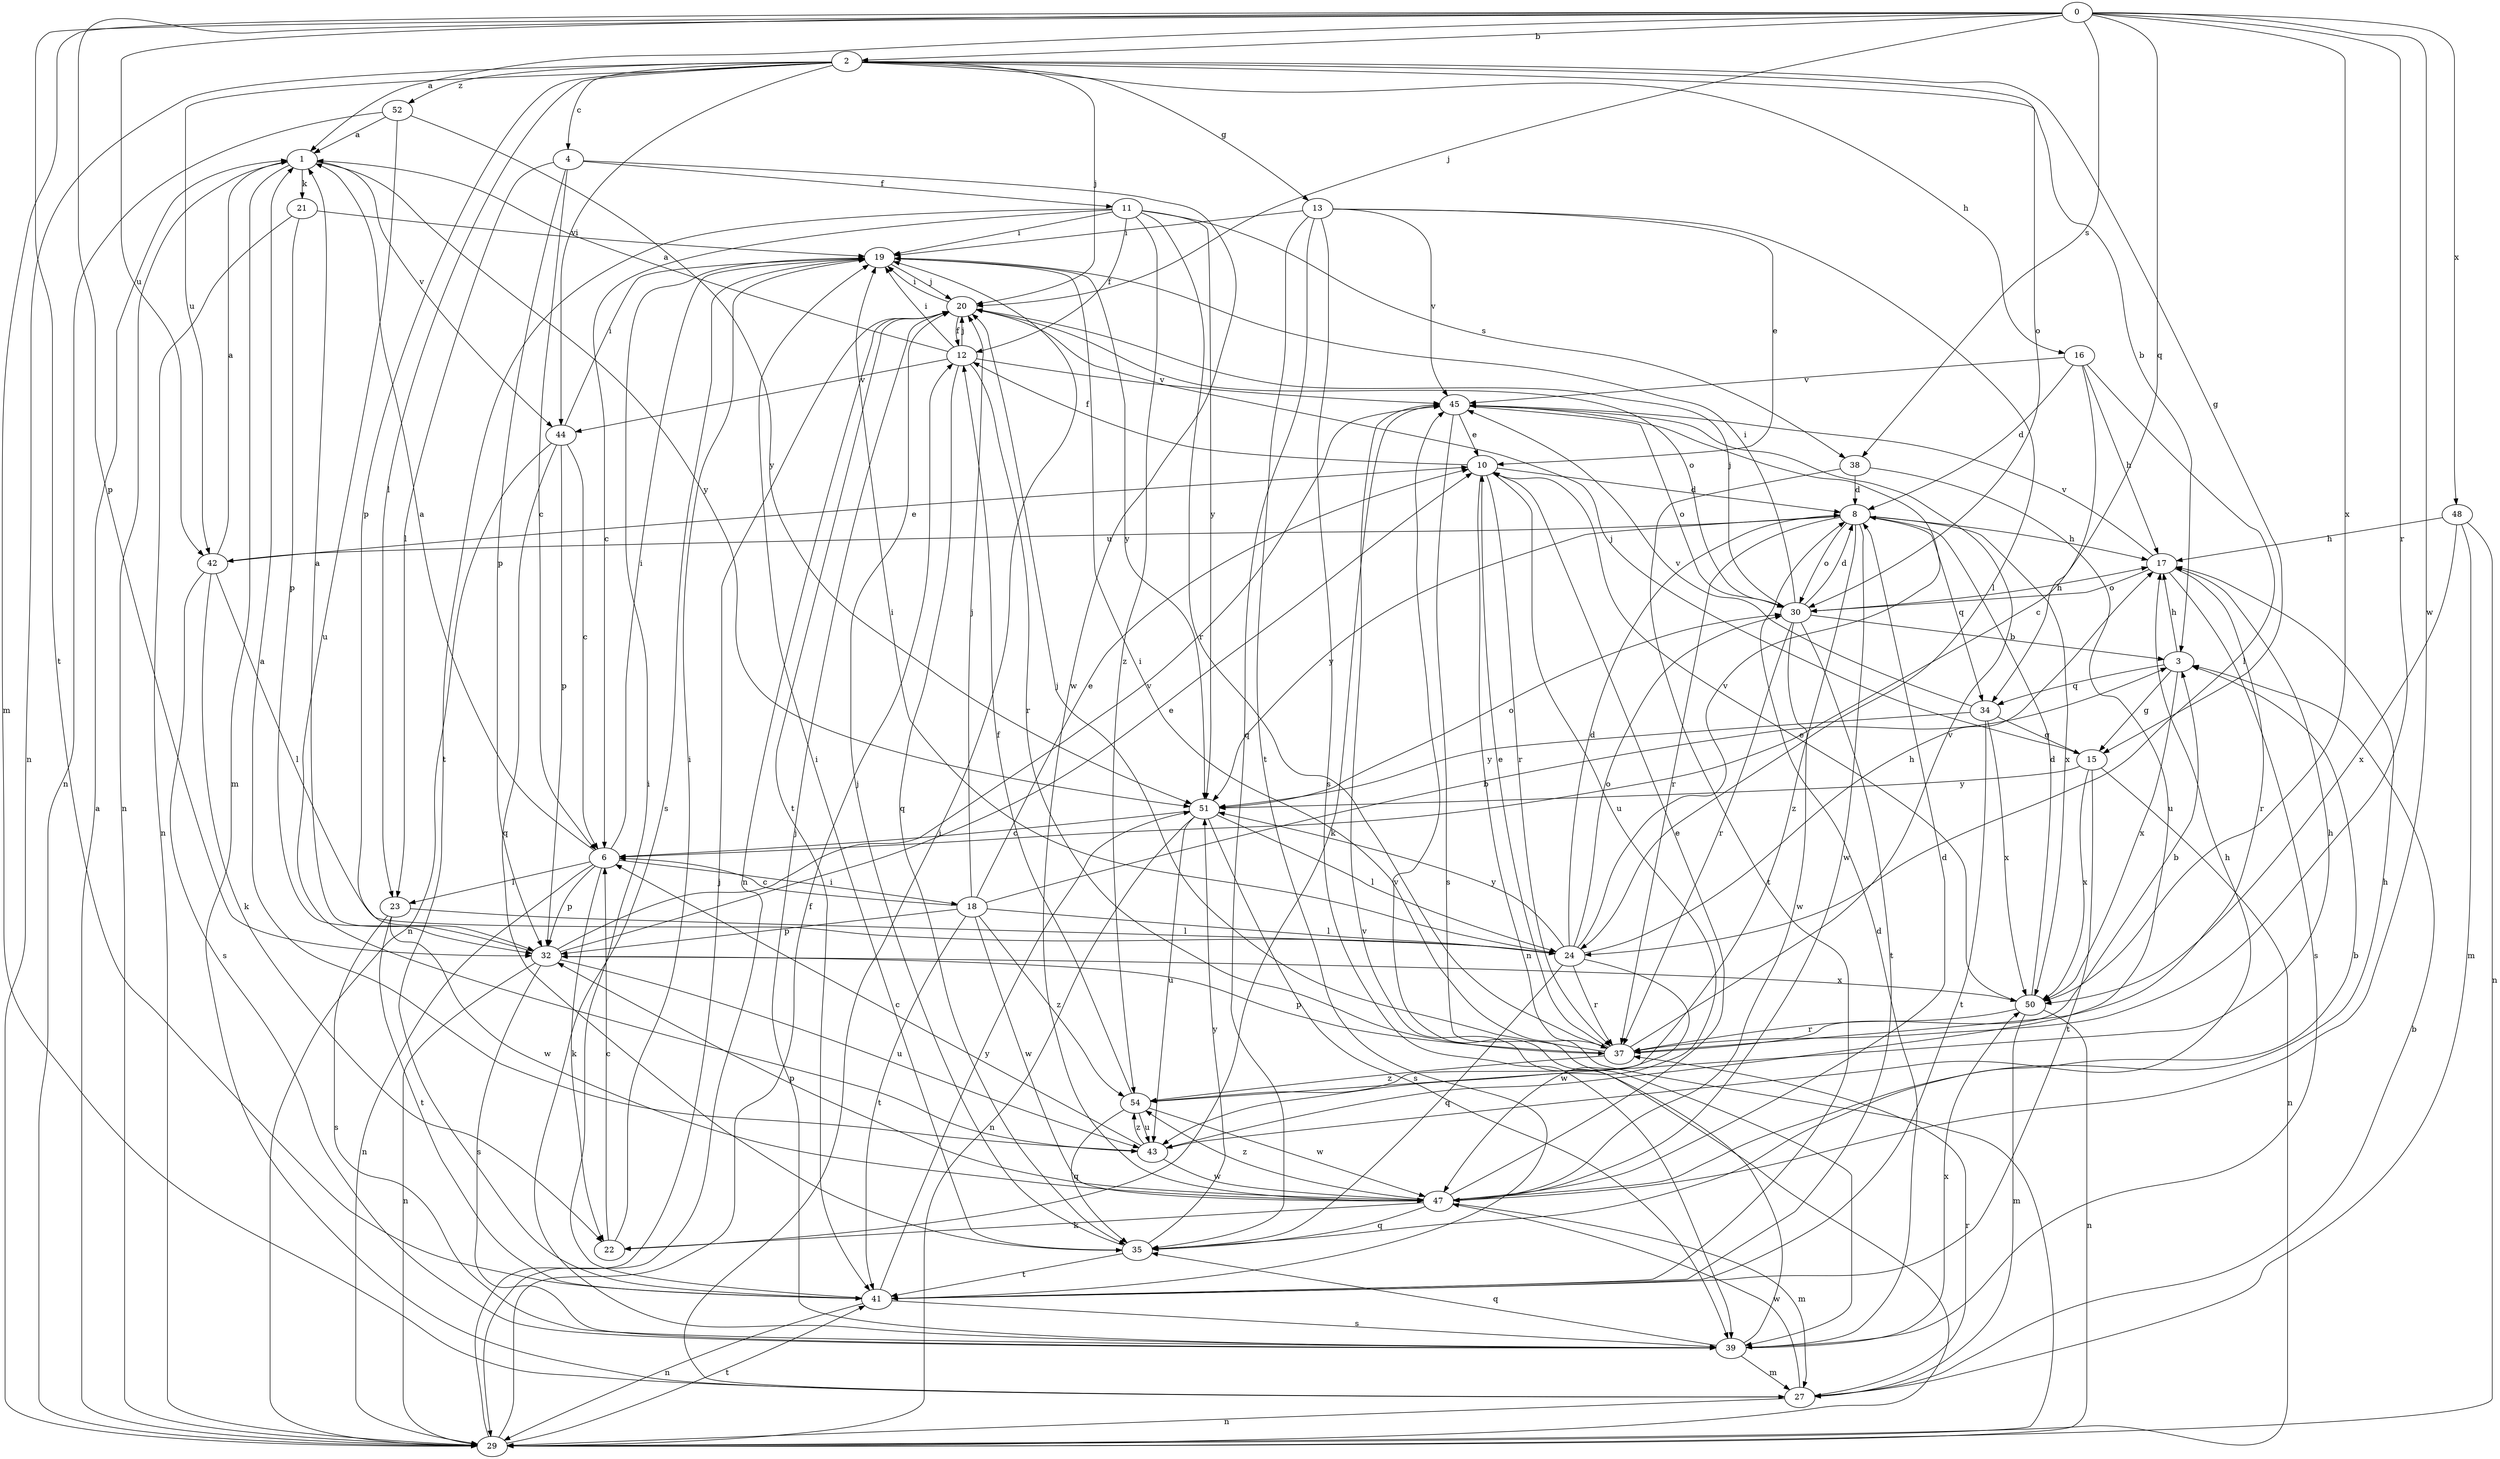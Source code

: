 strict digraph  {
0;
1;
2;
3;
4;
6;
8;
10;
11;
12;
13;
15;
16;
17;
18;
19;
20;
21;
22;
23;
24;
27;
29;
30;
32;
34;
35;
37;
38;
39;
41;
42;
43;
44;
45;
47;
48;
50;
51;
52;
54;
0 -> 1  [label=a];
0 -> 2  [label=b];
0 -> 20  [label=j];
0 -> 27  [label=m];
0 -> 32  [label=p];
0 -> 34  [label=q];
0 -> 37  [label=r];
0 -> 38  [label=s];
0 -> 41  [label=t];
0 -> 42  [label=u];
0 -> 47  [label=w];
0 -> 48  [label=x];
0 -> 50  [label=x];
1 -> 21  [label=k];
1 -> 27  [label=m];
1 -> 29  [label=n];
1 -> 44  [label=v];
1 -> 51  [label=y];
2 -> 3  [label=b];
2 -> 4  [label=c];
2 -> 13  [label=g];
2 -> 15  [label=g];
2 -> 16  [label=h];
2 -> 20  [label=j];
2 -> 23  [label=l];
2 -> 29  [label=n];
2 -> 30  [label=o];
2 -> 32  [label=p];
2 -> 42  [label=u];
2 -> 44  [label=v];
2 -> 52  [label=z];
3 -> 15  [label=g];
3 -> 17  [label=h];
3 -> 34  [label=q];
3 -> 50  [label=x];
4 -> 6  [label=c];
4 -> 11  [label=f];
4 -> 23  [label=l];
4 -> 32  [label=p];
4 -> 47  [label=w];
6 -> 1  [label=a];
6 -> 18  [label=i];
6 -> 19  [label=i];
6 -> 22  [label=k];
6 -> 23  [label=l];
6 -> 29  [label=n];
6 -> 32  [label=p];
8 -> 17  [label=h];
8 -> 30  [label=o];
8 -> 34  [label=q];
8 -> 37  [label=r];
8 -> 42  [label=u];
8 -> 47  [label=w];
8 -> 50  [label=x];
8 -> 51  [label=y];
8 -> 54  [label=z];
10 -> 8  [label=d];
10 -> 12  [label=f];
10 -> 29  [label=n];
10 -> 37  [label=r];
10 -> 43  [label=u];
11 -> 6  [label=c];
11 -> 12  [label=f];
11 -> 19  [label=i];
11 -> 37  [label=r];
11 -> 38  [label=s];
11 -> 41  [label=t];
11 -> 51  [label=y];
11 -> 54  [label=z];
12 -> 1  [label=a];
12 -> 19  [label=i];
12 -> 20  [label=j];
12 -> 35  [label=q];
12 -> 37  [label=r];
12 -> 44  [label=v];
12 -> 45  [label=v];
13 -> 10  [label=e];
13 -> 19  [label=i];
13 -> 24  [label=l];
13 -> 35  [label=q];
13 -> 39  [label=s];
13 -> 41  [label=t];
13 -> 45  [label=v];
15 -> 20  [label=j];
15 -> 29  [label=n];
15 -> 41  [label=t];
15 -> 50  [label=x];
15 -> 51  [label=y];
16 -> 6  [label=c];
16 -> 8  [label=d];
16 -> 17  [label=h];
16 -> 24  [label=l];
16 -> 45  [label=v];
17 -> 30  [label=o];
17 -> 37  [label=r];
17 -> 39  [label=s];
17 -> 45  [label=v];
18 -> 3  [label=b];
18 -> 6  [label=c];
18 -> 10  [label=e];
18 -> 20  [label=j];
18 -> 24  [label=l];
18 -> 32  [label=p];
18 -> 41  [label=t];
18 -> 47  [label=w];
18 -> 54  [label=z];
19 -> 20  [label=j];
19 -> 39  [label=s];
19 -> 51  [label=y];
20 -> 12  [label=f];
20 -> 19  [label=i];
20 -> 29  [label=n];
20 -> 30  [label=o];
20 -> 41  [label=t];
21 -> 19  [label=i];
21 -> 29  [label=n];
21 -> 32  [label=p];
22 -> 6  [label=c];
22 -> 19  [label=i];
23 -> 24  [label=l];
23 -> 39  [label=s];
23 -> 41  [label=t];
23 -> 47  [label=w];
24 -> 8  [label=d];
24 -> 17  [label=h];
24 -> 19  [label=i];
24 -> 30  [label=o];
24 -> 35  [label=q];
24 -> 37  [label=r];
24 -> 45  [label=v];
24 -> 47  [label=w];
24 -> 51  [label=y];
27 -> 3  [label=b];
27 -> 19  [label=i];
27 -> 29  [label=n];
27 -> 37  [label=r];
27 -> 47  [label=w];
29 -> 1  [label=a];
29 -> 12  [label=f];
29 -> 20  [label=j];
29 -> 41  [label=t];
29 -> 45  [label=v];
30 -> 3  [label=b];
30 -> 8  [label=d];
30 -> 17  [label=h];
30 -> 19  [label=i];
30 -> 20  [label=j];
30 -> 37  [label=r];
30 -> 41  [label=t];
30 -> 47  [label=w];
32 -> 1  [label=a];
32 -> 10  [label=e];
32 -> 29  [label=n];
32 -> 39  [label=s];
32 -> 43  [label=u];
32 -> 45  [label=v];
32 -> 50  [label=x];
34 -> 15  [label=g];
34 -> 41  [label=t];
34 -> 45  [label=v];
34 -> 50  [label=x];
34 -> 51  [label=y];
35 -> 3  [label=b];
35 -> 19  [label=i];
35 -> 20  [label=j];
35 -> 41  [label=t];
35 -> 51  [label=y];
37 -> 3  [label=b];
37 -> 10  [label=e];
37 -> 19  [label=i];
37 -> 20  [label=j];
37 -> 32  [label=p];
37 -> 45  [label=v];
37 -> 54  [label=z];
38 -> 8  [label=d];
38 -> 41  [label=t];
38 -> 43  [label=u];
39 -> 8  [label=d];
39 -> 20  [label=j];
39 -> 27  [label=m];
39 -> 35  [label=q];
39 -> 45  [label=v];
39 -> 50  [label=x];
41 -> 19  [label=i];
41 -> 29  [label=n];
41 -> 39  [label=s];
41 -> 51  [label=y];
42 -> 1  [label=a];
42 -> 10  [label=e];
42 -> 22  [label=k];
42 -> 24  [label=l];
42 -> 39  [label=s];
43 -> 1  [label=a];
43 -> 6  [label=c];
43 -> 17  [label=h];
43 -> 47  [label=w];
43 -> 54  [label=z];
44 -> 6  [label=c];
44 -> 19  [label=i];
44 -> 29  [label=n];
44 -> 32  [label=p];
44 -> 35  [label=q];
45 -> 10  [label=e];
45 -> 22  [label=k];
45 -> 30  [label=o];
45 -> 39  [label=s];
47 -> 8  [label=d];
47 -> 10  [label=e];
47 -> 17  [label=h];
47 -> 22  [label=k];
47 -> 27  [label=m];
47 -> 32  [label=p];
47 -> 35  [label=q];
47 -> 54  [label=z];
48 -> 17  [label=h];
48 -> 27  [label=m];
48 -> 29  [label=n];
48 -> 50  [label=x];
50 -> 8  [label=d];
50 -> 10  [label=e];
50 -> 27  [label=m];
50 -> 29  [label=n];
50 -> 37  [label=r];
51 -> 6  [label=c];
51 -> 24  [label=l];
51 -> 29  [label=n];
51 -> 30  [label=o];
51 -> 39  [label=s];
51 -> 43  [label=u];
52 -> 1  [label=a];
52 -> 29  [label=n];
52 -> 43  [label=u];
52 -> 51  [label=y];
54 -> 12  [label=f];
54 -> 17  [label=h];
54 -> 35  [label=q];
54 -> 43  [label=u];
54 -> 47  [label=w];
}
